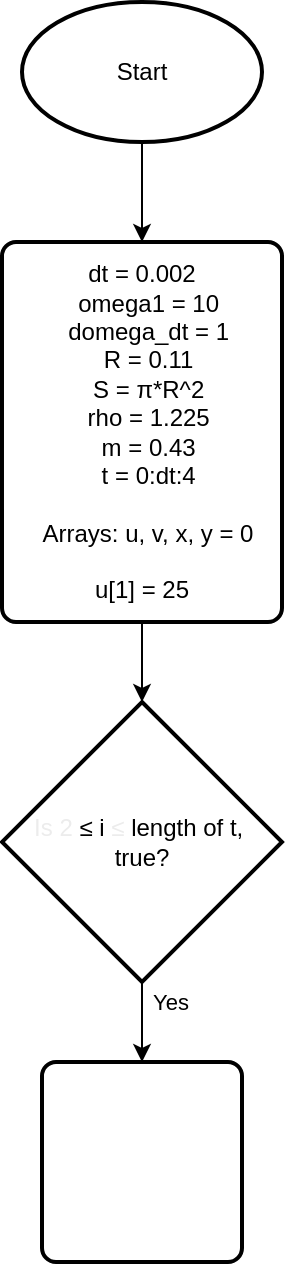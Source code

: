 <mxfile version="26.2.10">
  <diagram id="C5RBs43oDa-KdzZeNtuy" name="Page-1">
    <mxGraphModel dx="1647" dy="906" grid="1" gridSize="10" guides="1" tooltips="1" connect="1" arrows="1" fold="1" page="1" pageScale="1" pageWidth="827" pageHeight="1169" math="0" shadow="0">
      <root>
        <mxCell id="WIyWlLk6GJQsqaUBKTNV-0" />
        <mxCell id="WIyWlLk6GJQsqaUBKTNV-1" parent="WIyWlLk6GJQsqaUBKTNV-0" />
        <mxCell id="XcqkJUGEVSf3gRGwsTBn-6" value="" style="edgeStyle=orthogonalEdgeStyle;rounded=0;orthogonalLoop=1;jettySize=auto;html=1;" edge="1" parent="WIyWlLk6GJQsqaUBKTNV-1" source="XcqkJUGEVSf3gRGwsTBn-0" target="XcqkJUGEVSf3gRGwsTBn-1">
          <mxGeometry relative="1" as="geometry" />
        </mxCell>
        <mxCell id="XcqkJUGEVSf3gRGwsTBn-0" value="Start" style="strokeWidth=2;html=1;shape=mxgraph.flowchart.start_1;whiteSpace=wrap;" vertex="1" parent="WIyWlLk6GJQsqaUBKTNV-1">
          <mxGeometry x="340" y="30" width="120" height="70" as="geometry" />
        </mxCell>
        <mxCell id="XcqkJUGEVSf3gRGwsTBn-5" value="" style="edgeStyle=orthogonalEdgeStyle;rounded=0;orthogonalLoop=1;jettySize=auto;html=1;" edge="1" parent="WIyWlLk6GJQsqaUBKTNV-1" source="XcqkJUGEVSf3gRGwsTBn-1" target="XcqkJUGEVSf3gRGwsTBn-4">
          <mxGeometry relative="1" as="geometry" />
        </mxCell>
        <mxCell id="XcqkJUGEVSf3gRGwsTBn-1" value="&lt;div&gt;&lt;span style=&quot;background-color: transparent; color: light-dark(rgb(0, 0, 0), rgb(255, 255, 255));&quot;&gt;dt = 0.002&lt;/span&gt;&lt;/div&gt;&lt;div&gt;&amp;nbsp; omega1 = 10&lt;/div&gt;&lt;div&gt;&amp;nbsp; domega_dt = 1&lt;/div&gt;&lt;div&gt;&amp;nbsp; R = 0.11&lt;/div&gt;&lt;div&gt;&amp;nbsp; S = π*R^2&lt;/div&gt;&lt;div&gt;&amp;nbsp; rho = 1.225&lt;/div&gt;&lt;div&gt;&amp;nbsp; m = 0.43&lt;/div&gt;&lt;div&gt;&amp;nbsp; t = 0:dt:4&lt;/div&gt;&lt;div&gt;&lt;br&gt;&lt;/div&gt;&lt;div&gt;&amp;nbsp; Arrays: u, v, x, y = 0&lt;/div&gt;&lt;div&gt;&amp;nbsp;&amp;nbsp;&lt;/div&gt;&lt;div&gt;u[1] = 25&lt;/div&gt;" style="rounded=1;whiteSpace=wrap;html=1;absoluteArcSize=1;arcSize=14;strokeWidth=2;" vertex="1" parent="WIyWlLk6GJQsqaUBKTNV-1">
          <mxGeometry x="330" y="150" width="140" height="190" as="geometry" />
        </mxCell>
        <mxCell id="XcqkJUGEVSf3gRGwsTBn-8" value="" style="edgeStyle=orthogonalEdgeStyle;rounded=0;orthogonalLoop=1;jettySize=auto;html=1;" edge="1" parent="WIyWlLk6GJQsqaUBKTNV-1" source="XcqkJUGEVSf3gRGwsTBn-4" target="XcqkJUGEVSf3gRGwsTBn-7">
          <mxGeometry relative="1" as="geometry" />
        </mxCell>
        <mxCell id="XcqkJUGEVSf3gRGwsTBn-9" value="Yes" style="edgeLabel;html=1;align=center;verticalAlign=middle;resizable=0;points=[];" vertex="1" connectable="0" parent="XcqkJUGEVSf3gRGwsTBn-8">
          <mxGeometry x="-0.361" y="4" relative="1" as="geometry">
            <mxPoint x="10" y="-3" as="offset" />
          </mxGeometry>
        </mxCell>
        <mxCell id="XcqkJUGEVSf3gRGwsTBn-4" value="&lt;font style=&quot;&quot;&gt;&lt;font style=&quot;color: light-dark(rgb(236, 236, 236), rgb(255, 255, 255));&quot;&gt;Is 2&lt;/font&gt;&lt;span style=&quot;color: light-dark(rgb(0, 0, 0), rgb(255, 255, 255));&quot;&gt; &lt;span style=&quot;font-family: &amp;quot;Google Sans&amp;quot;, Arial, sans-serif; text-align: start;&quot;&gt;&lt;font style=&quot;&quot;&gt;≤&lt;/font&gt;&lt;/span&gt;&lt;/span&gt;&lt;font style=&quot;color: light-dark(rgb(236, 236, 236), rgb(255, 255, 255));&quot;&gt;&amp;nbsp;&lt;/font&gt;&lt;span style=&quot;color: light-dark(rgb(0, 0, 0), rgb(255, 255, 255)); background-color: transparent;&quot;&gt;i&amp;nbsp;&lt;/span&gt;&lt;span style=&quot;font-family: &amp;quot;Google Sans&amp;quot;, Arial, sans-serif; text-align: start; color: rgb(236, 236, 236);&quot;&gt;&lt;font style=&quot;color: light-dark(rgb(236, 236, 236), rgb(255, 255, 255));&quot;&gt;≤&lt;/font&gt;&lt;/span&gt;&lt;span style=&quot;color: light-dark(rgb(0, 0, 0), rgb(255, 255, 255)); background-color: transparent;&quot;&gt;&amp;nbsp;length of t,&amp;nbsp;&lt;/span&gt;&lt;/font&gt;&lt;div&gt;&lt;div&gt;true?&lt;/div&gt;&lt;/div&gt;" style="strokeWidth=2;html=1;shape=mxgraph.flowchart.decision;whiteSpace=wrap;" vertex="1" parent="WIyWlLk6GJQsqaUBKTNV-1">
          <mxGeometry x="330" y="380" width="140" height="140" as="geometry" />
        </mxCell>
        <mxCell id="XcqkJUGEVSf3gRGwsTBn-7" value="" style="rounded=1;whiteSpace=wrap;html=1;absoluteArcSize=1;arcSize=14;strokeWidth=2;" vertex="1" parent="WIyWlLk6GJQsqaUBKTNV-1">
          <mxGeometry x="350" y="560" width="100" height="100" as="geometry" />
        </mxCell>
      </root>
    </mxGraphModel>
  </diagram>
</mxfile>
